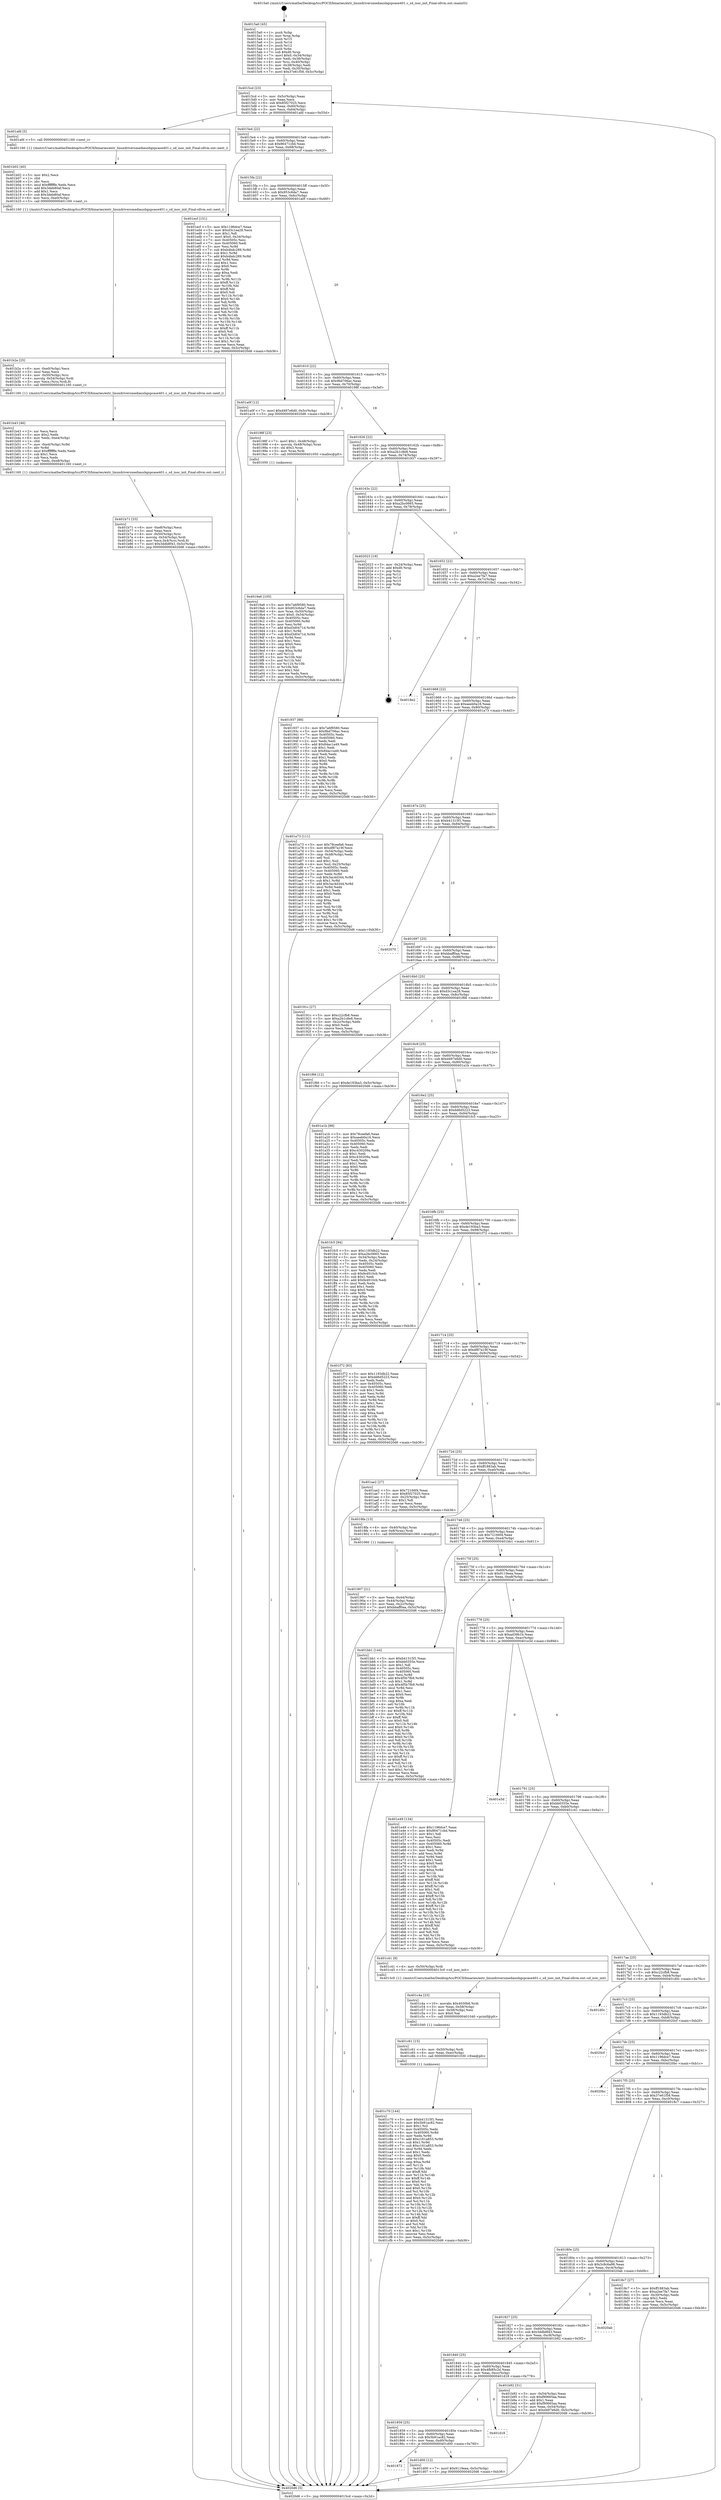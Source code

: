 digraph "0x4015a0" {
  label = "0x4015a0 (/mnt/c/Users/mathe/Desktop/tcc/POCII/binaries/extr_linuxdriversmediausbgspcase401.c_sd_isoc_init_Final-ollvm.out::main(0))"
  labelloc = "t"
  node[shape=record]

  Entry [label="",width=0.3,height=0.3,shape=circle,fillcolor=black,style=filled]
  "0x4015cd" [label="{
     0x4015cd [23]\l
     | [instrs]\l
     &nbsp;&nbsp;0x4015cd \<+3\>: mov -0x5c(%rbp),%eax\l
     &nbsp;&nbsp;0x4015d0 \<+2\>: mov %eax,%ecx\l
     &nbsp;&nbsp;0x4015d2 \<+6\>: sub $0x85f27025,%ecx\l
     &nbsp;&nbsp;0x4015d8 \<+3\>: mov %eax,-0x60(%rbp)\l
     &nbsp;&nbsp;0x4015db \<+3\>: mov %ecx,-0x64(%rbp)\l
     &nbsp;&nbsp;0x4015de \<+6\>: je 0000000000401afd \<main+0x55d\>\l
  }"]
  "0x401afd" [label="{
     0x401afd [5]\l
     | [instrs]\l
     &nbsp;&nbsp;0x401afd \<+5\>: call 0000000000401160 \<next_i\>\l
     | [calls]\l
     &nbsp;&nbsp;0x401160 \{1\} (/mnt/c/Users/mathe/Desktop/tcc/POCII/binaries/extr_linuxdriversmediausbgspcase401.c_sd_isoc_init_Final-ollvm.out::next_i)\l
  }"]
  "0x4015e4" [label="{
     0x4015e4 [22]\l
     | [instrs]\l
     &nbsp;&nbsp;0x4015e4 \<+5\>: jmp 00000000004015e9 \<main+0x49\>\l
     &nbsp;&nbsp;0x4015e9 \<+3\>: mov -0x60(%rbp),%eax\l
     &nbsp;&nbsp;0x4015ec \<+5\>: sub $0x86471cbd,%eax\l
     &nbsp;&nbsp;0x4015f1 \<+3\>: mov %eax,-0x68(%rbp)\l
     &nbsp;&nbsp;0x4015f4 \<+6\>: je 0000000000401ecf \<main+0x92f\>\l
  }"]
  Exit [label="",width=0.3,height=0.3,shape=circle,fillcolor=black,style=filled,peripheries=2]
  "0x401ecf" [label="{
     0x401ecf [151]\l
     | [instrs]\l
     &nbsp;&nbsp;0x401ecf \<+5\>: mov $0x1196dce7,%eax\l
     &nbsp;&nbsp;0x401ed4 \<+5\>: mov $0xd3c1ea28,%ecx\l
     &nbsp;&nbsp;0x401ed9 \<+2\>: mov $0x1,%dl\l
     &nbsp;&nbsp;0x401edb \<+7\>: movl $0x0,-0x34(%rbp)\l
     &nbsp;&nbsp;0x401ee2 \<+7\>: mov 0x40505c,%esi\l
     &nbsp;&nbsp;0x401ee9 \<+7\>: mov 0x405060,%edi\l
     &nbsp;&nbsp;0x401ef0 \<+3\>: mov %esi,%r8d\l
     &nbsp;&nbsp;0x401ef3 \<+7\>: sub $0xb4bdc289,%r8d\l
     &nbsp;&nbsp;0x401efa \<+4\>: sub $0x1,%r8d\l
     &nbsp;&nbsp;0x401efe \<+7\>: add $0xb4bdc289,%r8d\l
     &nbsp;&nbsp;0x401f05 \<+4\>: imul %r8d,%esi\l
     &nbsp;&nbsp;0x401f09 \<+3\>: and $0x1,%esi\l
     &nbsp;&nbsp;0x401f0c \<+3\>: cmp $0x0,%esi\l
     &nbsp;&nbsp;0x401f0f \<+4\>: sete %r9b\l
     &nbsp;&nbsp;0x401f13 \<+3\>: cmp $0xa,%edi\l
     &nbsp;&nbsp;0x401f16 \<+4\>: setl %r10b\l
     &nbsp;&nbsp;0x401f1a \<+3\>: mov %r9b,%r11b\l
     &nbsp;&nbsp;0x401f1d \<+4\>: xor $0xff,%r11b\l
     &nbsp;&nbsp;0x401f21 \<+3\>: mov %r10b,%bl\l
     &nbsp;&nbsp;0x401f24 \<+3\>: xor $0xff,%bl\l
     &nbsp;&nbsp;0x401f27 \<+3\>: xor $0x0,%dl\l
     &nbsp;&nbsp;0x401f2a \<+3\>: mov %r11b,%r14b\l
     &nbsp;&nbsp;0x401f2d \<+4\>: and $0x0,%r14b\l
     &nbsp;&nbsp;0x401f31 \<+3\>: and %dl,%r9b\l
     &nbsp;&nbsp;0x401f34 \<+3\>: mov %bl,%r15b\l
     &nbsp;&nbsp;0x401f37 \<+4\>: and $0x0,%r15b\l
     &nbsp;&nbsp;0x401f3b \<+3\>: and %dl,%r10b\l
     &nbsp;&nbsp;0x401f3e \<+3\>: or %r9b,%r14b\l
     &nbsp;&nbsp;0x401f41 \<+3\>: or %r10b,%r15b\l
     &nbsp;&nbsp;0x401f44 \<+3\>: xor %r15b,%r14b\l
     &nbsp;&nbsp;0x401f47 \<+3\>: or %bl,%r11b\l
     &nbsp;&nbsp;0x401f4a \<+4\>: xor $0xff,%r11b\l
     &nbsp;&nbsp;0x401f4e \<+3\>: or $0x0,%dl\l
     &nbsp;&nbsp;0x401f51 \<+3\>: and %dl,%r11b\l
     &nbsp;&nbsp;0x401f54 \<+3\>: or %r11b,%r14b\l
     &nbsp;&nbsp;0x401f57 \<+4\>: test $0x1,%r14b\l
     &nbsp;&nbsp;0x401f5b \<+3\>: cmovne %ecx,%eax\l
     &nbsp;&nbsp;0x401f5e \<+3\>: mov %eax,-0x5c(%rbp)\l
     &nbsp;&nbsp;0x401f61 \<+5\>: jmp 00000000004020d6 \<main+0xb36\>\l
  }"]
  "0x4015fa" [label="{
     0x4015fa [22]\l
     | [instrs]\l
     &nbsp;&nbsp;0x4015fa \<+5\>: jmp 00000000004015ff \<main+0x5f\>\l
     &nbsp;&nbsp;0x4015ff \<+3\>: mov -0x60(%rbp),%eax\l
     &nbsp;&nbsp;0x401602 \<+5\>: sub $0x953c6da7,%eax\l
     &nbsp;&nbsp;0x401607 \<+3\>: mov %eax,-0x6c(%rbp)\l
     &nbsp;&nbsp;0x40160a \<+6\>: je 0000000000401a0f \<main+0x46f\>\l
  }"]
  "0x401872" [label="{
     0x401872\l
  }", style=dashed]
  "0x401a0f" [label="{
     0x401a0f [12]\l
     | [instrs]\l
     &nbsp;&nbsp;0x401a0f \<+7\>: movl $0xd497e6d0,-0x5c(%rbp)\l
     &nbsp;&nbsp;0x401a16 \<+5\>: jmp 00000000004020d6 \<main+0xb36\>\l
  }"]
  "0x401610" [label="{
     0x401610 [22]\l
     | [instrs]\l
     &nbsp;&nbsp;0x401610 \<+5\>: jmp 0000000000401615 \<main+0x75\>\l
     &nbsp;&nbsp;0x401615 \<+3\>: mov -0x60(%rbp),%eax\l
     &nbsp;&nbsp;0x401618 \<+5\>: sub $0x9bd706ac,%eax\l
     &nbsp;&nbsp;0x40161d \<+3\>: mov %eax,-0x70(%rbp)\l
     &nbsp;&nbsp;0x401620 \<+6\>: je 000000000040198f \<main+0x3ef\>\l
  }"]
  "0x401d00" [label="{
     0x401d00 [12]\l
     | [instrs]\l
     &nbsp;&nbsp;0x401d00 \<+7\>: movl $0x9119eea,-0x5c(%rbp)\l
     &nbsp;&nbsp;0x401d07 \<+5\>: jmp 00000000004020d6 \<main+0xb36\>\l
  }"]
  "0x40198f" [label="{
     0x40198f [23]\l
     | [instrs]\l
     &nbsp;&nbsp;0x40198f \<+7\>: movl $0x1,-0x48(%rbp)\l
     &nbsp;&nbsp;0x401996 \<+4\>: movslq -0x48(%rbp),%rax\l
     &nbsp;&nbsp;0x40199a \<+4\>: shl $0x3,%rax\l
     &nbsp;&nbsp;0x40199e \<+3\>: mov %rax,%rdi\l
     &nbsp;&nbsp;0x4019a1 \<+5\>: call 0000000000401050 \<malloc@plt\>\l
     | [calls]\l
     &nbsp;&nbsp;0x401050 \{1\} (unknown)\l
  }"]
  "0x401626" [label="{
     0x401626 [22]\l
     | [instrs]\l
     &nbsp;&nbsp;0x401626 \<+5\>: jmp 000000000040162b \<main+0x8b\>\l
     &nbsp;&nbsp;0x40162b \<+3\>: mov -0x60(%rbp),%eax\l
     &nbsp;&nbsp;0x40162e \<+5\>: sub $0xa2b1c8e8,%eax\l
     &nbsp;&nbsp;0x401633 \<+3\>: mov %eax,-0x74(%rbp)\l
     &nbsp;&nbsp;0x401636 \<+6\>: je 0000000000401937 \<main+0x397\>\l
  }"]
  "0x401859" [label="{
     0x401859 [25]\l
     | [instrs]\l
     &nbsp;&nbsp;0x401859 \<+5\>: jmp 000000000040185e \<main+0x2be\>\l
     &nbsp;&nbsp;0x40185e \<+3\>: mov -0x60(%rbp),%eax\l
     &nbsp;&nbsp;0x401861 \<+5\>: sub $0x5b91ac82,%eax\l
     &nbsp;&nbsp;0x401866 \<+6\>: mov %eax,-0xd0(%rbp)\l
     &nbsp;&nbsp;0x40186c \<+6\>: je 0000000000401d00 \<main+0x760\>\l
  }"]
  "0x401937" [label="{
     0x401937 [88]\l
     | [instrs]\l
     &nbsp;&nbsp;0x401937 \<+5\>: mov $0x7a6f9580,%eax\l
     &nbsp;&nbsp;0x40193c \<+5\>: mov $0x9bd706ac,%ecx\l
     &nbsp;&nbsp;0x401941 \<+7\>: mov 0x40505c,%edx\l
     &nbsp;&nbsp;0x401948 \<+7\>: mov 0x405060,%esi\l
     &nbsp;&nbsp;0x40194f \<+2\>: mov %edx,%edi\l
     &nbsp;&nbsp;0x401951 \<+6\>: add $0x84ac1a49,%edi\l
     &nbsp;&nbsp;0x401957 \<+3\>: sub $0x1,%edi\l
     &nbsp;&nbsp;0x40195a \<+6\>: sub $0x84ac1a49,%edi\l
     &nbsp;&nbsp;0x401960 \<+3\>: imul %edi,%edx\l
     &nbsp;&nbsp;0x401963 \<+3\>: and $0x1,%edx\l
     &nbsp;&nbsp;0x401966 \<+3\>: cmp $0x0,%edx\l
     &nbsp;&nbsp;0x401969 \<+4\>: sete %r8b\l
     &nbsp;&nbsp;0x40196d \<+3\>: cmp $0xa,%esi\l
     &nbsp;&nbsp;0x401970 \<+4\>: setl %r9b\l
     &nbsp;&nbsp;0x401974 \<+3\>: mov %r8b,%r10b\l
     &nbsp;&nbsp;0x401977 \<+3\>: and %r9b,%r10b\l
     &nbsp;&nbsp;0x40197a \<+3\>: xor %r9b,%r8b\l
     &nbsp;&nbsp;0x40197d \<+3\>: or %r8b,%r10b\l
     &nbsp;&nbsp;0x401980 \<+4\>: test $0x1,%r10b\l
     &nbsp;&nbsp;0x401984 \<+3\>: cmovne %ecx,%eax\l
     &nbsp;&nbsp;0x401987 \<+3\>: mov %eax,-0x5c(%rbp)\l
     &nbsp;&nbsp;0x40198a \<+5\>: jmp 00000000004020d6 \<main+0xb36\>\l
  }"]
  "0x40163c" [label="{
     0x40163c [22]\l
     | [instrs]\l
     &nbsp;&nbsp;0x40163c \<+5\>: jmp 0000000000401641 \<main+0xa1\>\l
     &nbsp;&nbsp;0x401641 \<+3\>: mov -0x60(%rbp),%eax\l
     &nbsp;&nbsp;0x401644 \<+5\>: sub $0xa2bc0665,%eax\l
     &nbsp;&nbsp;0x401649 \<+3\>: mov %eax,-0x78(%rbp)\l
     &nbsp;&nbsp;0x40164c \<+6\>: je 0000000000402023 \<main+0xa83\>\l
  }"]
  "0x401d18" [label="{
     0x401d18\l
  }", style=dashed]
  "0x402023" [label="{
     0x402023 [19]\l
     | [instrs]\l
     &nbsp;&nbsp;0x402023 \<+3\>: mov -0x24(%rbp),%eax\l
     &nbsp;&nbsp;0x402026 \<+7\>: add $0xd0,%rsp\l
     &nbsp;&nbsp;0x40202d \<+1\>: pop %rbx\l
     &nbsp;&nbsp;0x40202e \<+2\>: pop %r12\l
     &nbsp;&nbsp;0x402030 \<+2\>: pop %r14\l
     &nbsp;&nbsp;0x402032 \<+2\>: pop %r15\l
     &nbsp;&nbsp;0x402034 \<+1\>: pop %rbp\l
     &nbsp;&nbsp;0x402035 \<+1\>: ret\l
  }"]
  "0x401652" [label="{
     0x401652 [22]\l
     | [instrs]\l
     &nbsp;&nbsp;0x401652 \<+5\>: jmp 0000000000401657 \<main+0xb7\>\l
     &nbsp;&nbsp;0x401657 \<+3\>: mov -0x60(%rbp),%eax\l
     &nbsp;&nbsp;0x40165a \<+5\>: sub $0xa2ee7fa7,%eax\l
     &nbsp;&nbsp;0x40165f \<+3\>: mov %eax,-0x7c(%rbp)\l
     &nbsp;&nbsp;0x401662 \<+6\>: je 00000000004018e2 \<main+0x342\>\l
  }"]
  "0x401c70" [label="{
     0x401c70 [144]\l
     | [instrs]\l
     &nbsp;&nbsp;0x401c70 \<+5\>: mov $0xb41315f1,%eax\l
     &nbsp;&nbsp;0x401c75 \<+5\>: mov $0x5b91ac82,%esi\l
     &nbsp;&nbsp;0x401c7a \<+2\>: mov $0x1,%cl\l
     &nbsp;&nbsp;0x401c7c \<+7\>: mov 0x40505c,%edx\l
     &nbsp;&nbsp;0x401c83 \<+8\>: mov 0x405060,%r8d\l
     &nbsp;&nbsp;0x401c8b \<+3\>: mov %edx,%r9d\l
     &nbsp;&nbsp;0x401c8e \<+7\>: add $0xc161a853,%r9d\l
     &nbsp;&nbsp;0x401c95 \<+4\>: sub $0x1,%r9d\l
     &nbsp;&nbsp;0x401c99 \<+7\>: sub $0xc161a853,%r9d\l
     &nbsp;&nbsp;0x401ca0 \<+4\>: imul %r9d,%edx\l
     &nbsp;&nbsp;0x401ca4 \<+3\>: and $0x1,%edx\l
     &nbsp;&nbsp;0x401ca7 \<+3\>: cmp $0x0,%edx\l
     &nbsp;&nbsp;0x401caa \<+4\>: sete %r10b\l
     &nbsp;&nbsp;0x401cae \<+4\>: cmp $0xa,%r8d\l
     &nbsp;&nbsp;0x401cb2 \<+4\>: setl %r11b\l
     &nbsp;&nbsp;0x401cb6 \<+3\>: mov %r10b,%bl\l
     &nbsp;&nbsp;0x401cb9 \<+3\>: xor $0xff,%bl\l
     &nbsp;&nbsp;0x401cbc \<+3\>: mov %r11b,%r14b\l
     &nbsp;&nbsp;0x401cbf \<+4\>: xor $0xff,%r14b\l
     &nbsp;&nbsp;0x401cc3 \<+3\>: xor $0x0,%cl\l
     &nbsp;&nbsp;0x401cc6 \<+3\>: mov %bl,%r15b\l
     &nbsp;&nbsp;0x401cc9 \<+4\>: and $0x0,%r15b\l
     &nbsp;&nbsp;0x401ccd \<+3\>: and %cl,%r10b\l
     &nbsp;&nbsp;0x401cd0 \<+3\>: mov %r14b,%r12b\l
     &nbsp;&nbsp;0x401cd3 \<+4\>: and $0x0,%r12b\l
     &nbsp;&nbsp;0x401cd7 \<+3\>: and %cl,%r11b\l
     &nbsp;&nbsp;0x401cda \<+3\>: or %r10b,%r15b\l
     &nbsp;&nbsp;0x401cdd \<+3\>: or %r11b,%r12b\l
     &nbsp;&nbsp;0x401ce0 \<+3\>: xor %r12b,%r15b\l
     &nbsp;&nbsp;0x401ce3 \<+3\>: or %r14b,%bl\l
     &nbsp;&nbsp;0x401ce6 \<+3\>: xor $0xff,%bl\l
     &nbsp;&nbsp;0x401ce9 \<+3\>: or $0x0,%cl\l
     &nbsp;&nbsp;0x401cec \<+2\>: and %cl,%bl\l
     &nbsp;&nbsp;0x401cee \<+3\>: or %bl,%r15b\l
     &nbsp;&nbsp;0x401cf1 \<+4\>: test $0x1,%r15b\l
     &nbsp;&nbsp;0x401cf5 \<+3\>: cmovne %esi,%eax\l
     &nbsp;&nbsp;0x401cf8 \<+3\>: mov %eax,-0x5c(%rbp)\l
     &nbsp;&nbsp;0x401cfb \<+5\>: jmp 00000000004020d6 \<main+0xb36\>\l
  }"]
  "0x4018e2" [label="{
     0x4018e2\l
  }", style=dashed]
  "0x401668" [label="{
     0x401668 [22]\l
     | [instrs]\l
     &nbsp;&nbsp;0x401668 \<+5\>: jmp 000000000040166d \<main+0xcd\>\l
     &nbsp;&nbsp;0x40166d \<+3\>: mov -0x60(%rbp),%eax\l
     &nbsp;&nbsp;0x401670 \<+5\>: sub $0xaeeb0a16,%eax\l
     &nbsp;&nbsp;0x401675 \<+3\>: mov %eax,-0x80(%rbp)\l
     &nbsp;&nbsp;0x401678 \<+6\>: je 0000000000401a73 \<main+0x4d3\>\l
  }"]
  "0x401c61" [label="{
     0x401c61 [15]\l
     | [instrs]\l
     &nbsp;&nbsp;0x401c61 \<+4\>: mov -0x50(%rbp),%rdi\l
     &nbsp;&nbsp;0x401c65 \<+6\>: mov %eax,-0xec(%rbp)\l
     &nbsp;&nbsp;0x401c6b \<+5\>: call 0000000000401030 \<free@plt\>\l
     | [calls]\l
     &nbsp;&nbsp;0x401030 \{1\} (unknown)\l
  }"]
  "0x401a73" [label="{
     0x401a73 [111]\l
     | [instrs]\l
     &nbsp;&nbsp;0x401a73 \<+5\>: mov $0x78ceefa6,%eax\l
     &nbsp;&nbsp;0x401a78 \<+5\>: mov $0xdf87a19f,%ecx\l
     &nbsp;&nbsp;0x401a7d \<+3\>: mov -0x54(%rbp),%edx\l
     &nbsp;&nbsp;0x401a80 \<+3\>: cmp -0x48(%rbp),%edx\l
     &nbsp;&nbsp;0x401a83 \<+4\>: setl %sil\l
     &nbsp;&nbsp;0x401a87 \<+4\>: and $0x1,%sil\l
     &nbsp;&nbsp;0x401a8b \<+4\>: mov %sil,-0x25(%rbp)\l
     &nbsp;&nbsp;0x401a8f \<+7\>: mov 0x40505c,%edx\l
     &nbsp;&nbsp;0x401a96 \<+7\>: mov 0x405060,%edi\l
     &nbsp;&nbsp;0x401a9d \<+3\>: mov %edx,%r8d\l
     &nbsp;&nbsp;0x401aa0 \<+7\>: sub $0x3ac4d344,%r8d\l
     &nbsp;&nbsp;0x401aa7 \<+4\>: sub $0x1,%r8d\l
     &nbsp;&nbsp;0x401aab \<+7\>: add $0x3ac4d344,%r8d\l
     &nbsp;&nbsp;0x401ab2 \<+4\>: imul %r8d,%edx\l
     &nbsp;&nbsp;0x401ab6 \<+3\>: and $0x1,%edx\l
     &nbsp;&nbsp;0x401ab9 \<+3\>: cmp $0x0,%edx\l
     &nbsp;&nbsp;0x401abc \<+4\>: sete %sil\l
     &nbsp;&nbsp;0x401ac0 \<+3\>: cmp $0xa,%edi\l
     &nbsp;&nbsp;0x401ac3 \<+4\>: setl %r9b\l
     &nbsp;&nbsp;0x401ac7 \<+3\>: mov %sil,%r10b\l
     &nbsp;&nbsp;0x401aca \<+3\>: and %r9b,%r10b\l
     &nbsp;&nbsp;0x401acd \<+3\>: xor %r9b,%sil\l
     &nbsp;&nbsp;0x401ad0 \<+3\>: or %sil,%r10b\l
     &nbsp;&nbsp;0x401ad3 \<+4\>: test $0x1,%r10b\l
     &nbsp;&nbsp;0x401ad7 \<+3\>: cmovne %ecx,%eax\l
     &nbsp;&nbsp;0x401ada \<+3\>: mov %eax,-0x5c(%rbp)\l
     &nbsp;&nbsp;0x401add \<+5\>: jmp 00000000004020d6 \<main+0xb36\>\l
  }"]
  "0x40167e" [label="{
     0x40167e [25]\l
     | [instrs]\l
     &nbsp;&nbsp;0x40167e \<+5\>: jmp 0000000000401683 \<main+0xe3\>\l
     &nbsp;&nbsp;0x401683 \<+3\>: mov -0x60(%rbp),%eax\l
     &nbsp;&nbsp;0x401686 \<+5\>: sub $0xb41315f1,%eax\l
     &nbsp;&nbsp;0x40168b \<+6\>: mov %eax,-0x84(%rbp)\l
     &nbsp;&nbsp;0x401691 \<+6\>: je 0000000000402070 \<main+0xad0\>\l
  }"]
  "0x401c4a" [label="{
     0x401c4a [23]\l
     | [instrs]\l
     &nbsp;&nbsp;0x401c4a \<+10\>: movabs $0x4030b6,%rdi\l
     &nbsp;&nbsp;0x401c54 \<+3\>: mov %eax,-0x58(%rbp)\l
     &nbsp;&nbsp;0x401c57 \<+3\>: mov -0x58(%rbp),%esi\l
     &nbsp;&nbsp;0x401c5a \<+2\>: mov $0x0,%al\l
     &nbsp;&nbsp;0x401c5c \<+5\>: call 0000000000401040 \<printf@plt\>\l
     | [calls]\l
     &nbsp;&nbsp;0x401040 \{1\} (unknown)\l
  }"]
  "0x402070" [label="{
     0x402070\l
  }", style=dashed]
  "0x401697" [label="{
     0x401697 [25]\l
     | [instrs]\l
     &nbsp;&nbsp;0x401697 \<+5\>: jmp 000000000040169c \<main+0xfc\>\l
     &nbsp;&nbsp;0x40169c \<+3\>: mov -0x60(%rbp),%eax\l
     &nbsp;&nbsp;0x40169f \<+5\>: sub $0xbbaff0aa,%eax\l
     &nbsp;&nbsp;0x4016a4 \<+6\>: mov %eax,-0x88(%rbp)\l
     &nbsp;&nbsp;0x4016aa \<+6\>: je 000000000040191c \<main+0x37c\>\l
  }"]
  "0x401840" [label="{
     0x401840 [25]\l
     | [instrs]\l
     &nbsp;&nbsp;0x401840 \<+5\>: jmp 0000000000401845 \<main+0x2a5\>\l
     &nbsp;&nbsp;0x401845 \<+3\>: mov -0x60(%rbp),%eax\l
     &nbsp;&nbsp;0x401848 \<+5\>: sub $0x4fb85c2d,%eax\l
     &nbsp;&nbsp;0x40184d \<+6\>: mov %eax,-0xcc(%rbp)\l
     &nbsp;&nbsp;0x401853 \<+6\>: je 0000000000401d18 \<main+0x778\>\l
  }"]
  "0x40191c" [label="{
     0x40191c [27]\l
     | [instrs]\l
     &nbsp;&nbsp;0x40191c \<+5\>: mov $0xc22cfb8,%eax\l
     &nbsp;&nbsp;0x401921 \<+5\>: mov $0xa2b1c8e8,%ecx\l
     &nbsp;&nbsp;0x401926 \<+3\>: mov -0x2c(%rbp),%edx\l
     &nbsp;&nbsp;0x401929 \<+3\>: cmp $0x0,%edx\l
     &nbsp;&nbsp;0x40192c \<+3\>: cmove %ecx,%eax\l
     &nbsp;&nbsp;0x40192f \<+3\>: mov %eax,-0x5c(%rbp)\l
     &nbsp;&nbsp;0x401932 \<+5\>: jmp 00000000004020d6 \<main+0xb36\>\l
  }"]
  "0x4016b0" [label="{
     0x4016b0 [25]\l
     | [instrs]\l
     &nbsp;&nbsp;0x4016b0 \<+5\>: jmp 00000000004016b5 \<main+0x115\>\l
     &nbsp;&nbsp;0x4016b5 \<+3\>: mov -0x60(%rbp),%eax\l
     &nbsp;&nbsp;0x4016b8 \<+5\>: sub $0xd3c1ea28,%eax\l
     &nbsp;&nbsp;0x4016bd \<+6\>: mov %eax,-0x8c(%rbp)\l
     &nbsp;&nbsp;0x4016c3 \<+6\>: je 0000000000401f66 \<main+0x9c6\>\l
  }"]
  "0x401b92" [label="{
     0x401b92 [31]\l
     | [instrs]\l
     &nbsp;&nbsp;0x401b92 \<+3\>: mov -0x54(%rbp),%eax\l
     &nbsp;&nbsp;0x401b95 \<+5\>: sub $0xf90665aa,%eax\l
     &nbsp;&nbsp;0x401b9a \<+3\>: add $0x1,%eax\l
     &nbsp;&nbsp;0x401b9d \<+5\>: add $0xf90665aa,%eax\l
     &nbsp;&nbsp;0x401ba2 \<+3\>: mov %eax,-0x54(%rbp)\l
     &nbsp;&nbsp;0x401ba5 \<+7\>: movl $0xd497e6d0,-0x5c(%rbp)\l
     &nbsp;&nbsp;0x401bac \<+5\>: jmp 00000000004020d6 \<main+0xb36\>\l
  }"]
  "0x401f66" [label="{
     0x401f66 [12]\l
     | [instrs]\l
     &nbsp;&nbsp;0x401f66 \<+7\>: movl $0xde193ba3,-0x5c(%rbp)\l
     &nbsp;&nbsp;0x401f6d \<+5\>: jmp 00000000004020d6 \<main+0xb36\>\l
  }"]
  "0x4016c9" [label="{
     0x4016c9 [25]\l
     | [instrs]\l
     &nbsp;&nbsp;0x4016c9 \<+5\>: jmp 00000000004016ce \<main+0x12e\>\l
     &nbsp;&nbsp;0x4016ce \<+3\>: mov -0x60(%rbp),%eax\l
     &nbsp;&nbsp;0x4016d1 \<+5\>: sub $0xd497e6d0,%eax\l
     &nbsp;&nbsp;0x4016d6 \<+6\>: mov %eax,-0x90(%rbp)\l
     &nbsp;&nbsp;0x4016dc \<+6\>: je 0000000000401a1b \<main+0x47b\>\l
  }"]
  "0x401827" [label="{
     0x401827 [25]\l
     | [instrs]\l
     &nbsp;&nbsp;0x401827 \<+5\>: jmp 000000000040182c \<main+0x28c\>\l
     &nbsp;&nbsp;0x40182c \<+3\>: mov -0x60(%rbp),%eax\l
     &nbsp;&nbsp;0x40182f \<+5\>: sub $0x3ddb8f43,%eax\l
     &nbsp;&nbsp;0x401834 \<+6\>: mov %eax,-0xc8(%rbp)\l
     &nbsp;&nbsp;0x40183a \<+6\>: je 0000000000401b92 \<main+0x5f2\>\l
  }"]
  "0x401a1b" [label="{
     0x401a1b [88]\l
     | [instrs]\l
     &nbsp;&nbsp;0x401a1b \<+5\>: mov $0x78ceefa6,%eax\l
     &nbsp;&nbsp;0x401a20 \<+5\>: mov $0xaeeb0a16,%ecx\l
     &nbsp;&nbsp;0x401a25 \<+7\>: mov 0x40505c,%edx\l
     &nbsp;&nbsp;0x401a2c \<+7\>: mov 0x405060,%esi\l
     &nbsp;&nbsp;0x401a33 \<+2\>: mov %edx,%edi\l
     &nbsp;&nbsp;0x401a35 \<+6\>: add $0xc430209a,%edi\l
     &nbsp;&nbsp;0x401a3b \<+3\>: sub $0x1,%edi\l
     &nbsp;&nbsp;0x401a3e \<+6\>: sub $0xc430209a,%edi\l
     &nbsp;&nbsp;0x401a44 \<+3\>: imul %edi,%edx\l
     &nbsp;&nbsp;0x401a47 \<+3\>: and $0x1,%edx\l
     &nbsp;&nbsp;0x401a4a \<+3\>: cmp $0x0,%edx\l
     &nbsp;&nbsp;0x401a4d \<+4\>: sete %r8b\l
     &nbsp;&nbsp;0x401a51 \<+3\>: cmp $0xa,%esi\l
     &nbsp;&nbsp;0x401a54 \<+4\>: setl %r9b\l
     &nbsp;&nbsp;0x401a58 \<+3\>: mov %r8b,%r10b\l
     &nbsp;&nbsp;0x401a5b \<+3\>: and %r9b,%r10b\l
     &nbsp;&nbsp;0x401a5e \<+3\>: xor %r9b,%r8b\l
     &nbsp;&nbsp;0x401a61 \<+3\>: or %r8b,%r10b\l
     &nbsp;&nbsp;0x401a64 \<+4\>: test $0x1,%r10b\l
     &nbsp;&nbsp;0x401a68 \<+3\>: cmovne %ecx,%eax\l
     &nbsp;&nbsp;0x401a6b \<+3\>: mov %eax,-0x5c(%rbp)\l
     &nbsp;&nbsp;0x401a6e \<+5\>: jmp 00000000004020d6 \<main+0xb36\>\l
  }"]
  "0x4016e2" [label="{
     0x4016e2 [25]\l
     | [instrs]\l
     &nbsp;&nbsp;0x4016e2 \<+5\>: jmp 00000000004016e7 \<main+0x147\>\l
     &nbsp;&nbsp;0x4016e7 \<+3\>: mov -0x60(%rbp),%eax\l
     &nbsp;&nbsp;0x4016ea \<+5\>: sub $0xdd6d5223,%eax\l
     &nbsp;&nbsp;0x4016ef \<+6\>: mov %eax,-0x94(%rbp)\l
     &nbsp;&nbsp;0x4016f5 \<+6\>: je 0000000000401fc5 \<main+0xa25\>\l
  }"]
  "0x4020ab" [label="{
     0x4020ab\l
  }", style=dashed]
  "0x401fc5" [label="{
     0x401fc5 [94]\l
     | [instrs]\l
     &nbsp;&nbsp;0x401fc5 \<+5\>: mov $0x1193db22,%eax\l
     &nbsp;&nbsp;0x401fca \<+5\>: mov $0xa2bc0665,%ecx\l
     &nbsp;&nbsp;0x401fcf \<+3\>: mov -0x34(%rbp),%edx\l
     &nbsp;&nbsp;0x401fd2 \<+3\>: mov %edx,-0x24(%rbp)\l
     &nbsp;&nbsp;0x401fd5 \<+7\>: mov 0x40505c,%edx\l
     &nbsp;&nbsp;0x401fdc \<+7\>: mov 0x405060,%esi\l
     &nbsp;&nbsp;0x401fe3 \<+2\>: mov %edx,%edi\l
     &nbsp;&nbsp;0x401fe5 \<+6\>: sub $0xfe4910cb,%edi\l
     &nbsp;&nbsp;0x401feb \<+3\>: sub $0x1,%edi\l
     &nbsp;&nbsp;0x401fee \<+6\>: add $0xfe4910cb,%edi\l
     &nbsp;&nbsp;0x401ff4 \<+3\>: imul %edi,%edx\l
     &nbsp;&nbsp;0x401ff7 \<+3\>: and $0x1,%edx\l
     &nbsp;&nbsp;0x401ffa \<+3\>: cmp $0x0,%edx\l
     &nbsp;&nbsp;0x401ffd \<+4\>: sete %r8b\l
     &nbsp;&nbsp;0x402001 \<+3\>: cmp $0xa,%esi\l
     &nbsp;&nbsp;0x402004 \<+4\>: setl %r9b\l
     &nbsp;&nbsp;0x402008 \<+3\>: mov %r8b,%r10b\l
     &nbsp;&nbsp;0x40200b \<+3\>: and %r9b,%r10b\l
     &nbsp;&nbsp;0x40200e \<+3\>: xor %r9b,%r8b\l
     &nbsp;&nbsp;0x402011 \<+3\>: or %r8b,%r10b\l
     &nbsp;&nbsp;0x402014 \<+4\>: test $0x1,%r10b\l
     &nbsp;&nbsp;0x402018 \<+3\>: cmovne %ecx,%eax\l
     &nbsp;&nbsp;0x40201b \<+3\>: mov %eax,-0x5c(%rbp)\l
     &nbsp;&nbsp;0x40201e \<+5\>: jmp 00000000004020d6 \<main+0xb36\>\l
  }"]
  "0x4016fb" [label="{
     0x4016fb [25]\l
     | [instrs]\l
     &nbsp;&nbsp;0x4016fb \<+5\>: jmp 0000000000401700 \<main+0x160\>\l
     &nbsp;&nbsp;0x401700 \<+3\>: mov -0x60(%rbp),%eax\l
     &nbsp;&nbsp;0x401703 \<+5\>: sub $0xde193ba3,%eax\l
     &nbsp;&nbsp;0x401708 \<+6\>: mov %eax,-0x98(%rbp)\l
     &nbsp;&nbsp;0x40170e \<+6\>: je 0000000000401f72 \<main+0x9d2\>\l
  }"]
  "0x401b71" [label="{
     0x401b71 [33]\l
     | [instrs]\l
     &nbsp;&nbsp;0x401b71 \<+6\>: mov -0xe8(%rbp),%ecx\l
     &nbsp;&nbsp;0x401b77 \<+3\>: imul %eax,%ecx\l
     &nbsp;&nbsp;0x401b7a \<+4\>: mov -0x50(%rbp),%rsi\l
     &nbsp;&nbsp;0x401b7e \<+4\>: movslq -0x54(%rbp),%rdi\l
     &nbsp;&nbsp;0x401b82 \<+4\>: mov %ecx,0x4(%rsi,%rdi,8)\l
     &nbsp;&nbsp;0x401b86 \<+7\>: movl $0x3ddb8f43,-0x5c(%rbp)\l
     &nbsp;&nbsp;0x401b8d \<+5\>: jmp 00000000004020d6 \<main+0xb36\>\l
  }"]
  "0x401f72" [label="{
     0x401f72 [83]\l
     | [instrs]\l
     &nbsp;&nbsp;0x401f72 \<+5\>: mov $0x1193db22,%eax\l
     &nbsp;&nbsp;0x401f77 \<+5\>: mov $0xdd6d5223,%ecx\l
     &nbsp;&nbsp;0x401f7c \<+2\>: xor %edx,%edx\l
     &nbsp;&nbsp;0x401f7e \<+7\>: mov 0x40505c,%esi\l
     &nbsp;&nbsp;0x401f85 \<+7\>: mov 0x405060,%edi\l
     &nbsp;&nbsp;0x401f8c \<+3\>: sub $0x1,%edx\l
     &nbsp;&nbsp;0x401f8f \<+3\>: mov %esi,%r8d\l
     &nbsp;&nbsp;0x401f92 \<+3\>: add %edx,%r8d\l
     &nbsp;&nbsp;0x401f95 \<+4\>: imul %r8d,%esi\l
     &nbsp;&nbsp;0x401f99 \<+3\>: and $0x1,%esi\l
     &nbsp;&nbsp;0x401f9c \<+3\>: cmp $0x0,%esi\l
     &nbsp;&nbsp;0x401f9f \<+4\>: sete %r9b\l
     &nbsp;&nbsp;0x401fa3 \<+3\>: cmp $0xa,%edi\l
     &nbsp;&nbsp;0x401fa6 \<+4\>: setl %r10b\l
     &nbsp;&nbsp;0x401faa \<+3\>: mov %r9b,%r11b\l
     &nbsp;&nbsp;0x401fad \<+3\>: and %r10b,%r11b\l
     &nbsp;&nbsp;0x401fb0 \<+3\>: xor %r10b,%r9b\l
     &nbsp;&nbsp;0x401fb3 \<+3\>: or %r9b,%r11b\l
     &nbsp;&nbsp;0x401fb6 \<+4\>: test $0x1,%r11b\l
     &nbsp;&nbsp;0x401fba \<+3\>: cmovne %ecx,%eax\l
     &nbsp;&nbsp;0x401fbd \<+3\>: mov %eax,-0x5c(%rbp)\l
     &nbsp;&nbsp;0x401fc0 \<+5\>: jmp 00000000004020d6 \<main+0xb36\>\l
  }"]
  "0x401714" [label="{
     0x401714 [25]\l
     | [instrs]\l
     &nbsp;&nbsp;0x401714 \<+5\>: jmp 0000000000401719 \<main+0x179\>\l
     &nbsp;&nbsp;0x401719 \<+3\>: mov -0x60(%rbp),%eax\l
     &nbsp;&nbsp;0x40171c \<+5\>: sub $0xdf87a19f,%eax\l
     &nbsp;&nbsp;0x401721 \<+6\>: mov %eax,-0x9c(%rbp)\l
     &nbsp;&nbsp;0x401727 \<+6\>: je 0000000000401ae2 \<main+0x542\>\l
  }"]
  "0x401b43" [label="{
     0x401b43 [46]\l
     | [instrs]\l
     &nbsp;&nbsp;0x401b43 \<+2\>: xor %ecx,%ecx\l
     &nbsp;&nbsp;0x401b45 \<+5\>: mov $0x2,%edx\l
     &nbsp;&nbsp;0x401b4a \<+6\>: mov %edx,-0xe4(%rbp)\l
     &nbsp;&nbsp;0x401b50 \<+1\>: cltd\l
     &nbsp;&nbsp;0x401b51 \<+7\>: mov -0xe4(%rbp),%r8d\l
     &nbsp;&nbsp;0x401b58 \<+3\>: idiv %r8d\l
     &nbsp;&nbsp;0x401b5b \<+6\>: imul $0xfffffffe,%edx,%edx\l
     &nbsp;&nbsp;0x401b61 \<+3\>: sub $0x1,%ecx\l
     &nbsp;&nbsp;0x401b64 \<+2\>: sub %ecx,%edx\l
     &nbsp;&nbsp;0x401b66 \<+6\>: mov %edx,-0xe8(%rbp)\l
     &nbsp;&nbsp;0x401b6c \<+5\>: call 0000000000401160 \<next_i\>\l
     | [calls]\l
     &nbsp;&nbsp;0x401160 \{1\} (/mnt/c/Users/mathe/Desktop/tcc/POCII/binaries/extr_linuxdriversmediausbgspcase401.c_sd_isoc_init_Final-ollvm.out::next_i)\l
  }"]
  "0x401ae2" [label="{
     0x401ae2 [27]\l
     | [instrs]\l
     &nbsp;&nbsp;0x401ae2 \<+5\>: mov $0x72166f4,%eax\l
     &nbsp;&nbsp;0x401ae7 \<+5\>: mov $0x85f27025,%ecx\l
     &nbsp;&nbsp;0x401aec \<+3\>: mov -0x25(%rbp),%dl\l
     &nbsp;&nbsp;0x401aef \<+3\>: test $0x1,%dl\l
     &nbsp;&nbsp;0x401af2 \<+3\>: cmovne %ecx,%eax\l
     &nbsp;&nbsp;0x401af5 \<+3\>: mov %eax,-0x5c(%rbp)\l
     &nbsp;&nbsp;0x401af8 \<+5\>: jmp 00000000004020d6 \<main+0xb36\>\l
  }"]
  "0x40172d" [label="{
     0x40172d [25]\l
     | [instrs]\l
     &nbsp;&nbsp;0x40172d \<+5\>: jmp 0000000000401732 \<main+0x192\>\l
     &nbsp;&nbsp;0x401732 \<+3\>: mov -0x60(%rbp),%eax\l
     &nbsp;&nbsp;0x401735 \<+5\>: sub $0xff1883ab,%eax\l
     &nbsp;&nbsp;0x40173a \<+6\>: mov %eax,-0xa0(%rbp)\l
     &nbsp;&nbsp;0x401740 \<+6\>: je 00000000004018fa \<main+0x35a\>\l
  }"]
  "0x401b2a" [label="{
     0x401b2a [25]\l
     | [instrs]\l
     &nbsp;&nbsp;0x401b2a \<+6\>: mov -0xe0(%rbp),%ecx\l
     &nbsp;&nbsp;0x401b30 \<+3\>: imul %eax,%ecx\l
     &nbsp;&nbsp;0x401b33 \<+4\>: mov -0x50(%rbp),%rsi\l
     &nbsp;&nbsp;0x401b37 \<+4\>: movslq -0x54(%rbp),%rdi\l
     &nbsp;&nbsp;0x401b3b \<+3\>: mov %ecx,(%rsi,%rdi,8)\l
     &nbsp;&nbsp;0x401b3e \<+5\>: call 0000000000401160 \<next_i\>\l
     | [calls]\l
     &nbsp;&nbsp;0x401160 \{1\} (/mnt/c/Users/mathe/Desktop/tcc/POCII/binaries/extr_linuxdriversmediausbgspcase401.c_sd_isoc_init_Final-ollvm.out::next_i)\l
  }"]
  "0x4018fa" [label="{
     0x4018fa [13]\l
     | [instrs]\l
     &nbsp;&nbsp;0x4018fa \<+4\>: mov -0x40(%rbp),%rax\l
     &nbsp;&nbsp;0x4018fe \<+4\>: mov 0x8(%rax),%rdi\l
     &nbsp;&nbsp;0x401902 \<+5\>: call 0000000000401060 \<atoi@plt\>\l
     | [calls]\l
     &nbsp;&nbsp;0x401060 \{1\} (unknown)\l
  }"]
  "0x401746" [label="{
     0x401746 [25]\l
     | [instrs]\l
     &nbsp;&nbsp;0x401746 \<+5\>: jmp 000000000040174b \<main+0x1ab\>\l
     &nbsp;&nbsp;0x40174b \<+3\>: mov -0x60(%rbp),%eax\l
     &nbsp;&nbsp;0x40174e \<+5\>: sub $0x72166f4,%eax\l
     &nbsp;&nbsp;0x401753 \<+6\>: mov %eax,-0xa4(%rbp)\l
     &nbsp;&nbsp;0x401759 \<+6\>: je 0000000000401bb1 \<main+0x611\>\l
  }"]
  "0x401b02" [label="{
     0x401b02 [40]\l
     | [instrs]\l
     &nbsp;&nbsp;0x401b02 \<+5\>: mov $0x2,%ecx\l
     &nbsp;&nbsp;0x401b07 \<+1\>: cltd\l
     &nbsp;&nbsp;0x401b08 \<+2\>: idiv %ecx\l
     &nbsp;&nbsp;0x401b0a \<+6\>: imul $0xfffffffe,%edx,%ecx\l
     &nbsp;&nbsp;0x401b10 \<+6\>: add $0x3deb80af,%ecx\l
     &nbsp;&nbsp;0x401b16 \<+3\>: add $0x1,%ecx\l
     &nbsp;&nbsp;0x401b19 \<+6\>: sub $0x3deb80af,%ecx\l
     &nbsp;&nbsp;0x401b1f \<+6\>: mov %ecx,-0xe0(%rbp)\l
     &nbsp;&nbsp;0x401b25 \<+5\>: call 0000000000401160 \<next_i\>\l
     | [calls]\l
     &nbsp;&nbsp;0x401160 \{1\} (/mnt/c/Users/mathe/Desktop/tcc/POCII/binaries/extr_linuxdriversmediausbgspcase401.c_sd_isoc_init_Final-ollvm.out::next_i)\l
  }"]
  "0x401bb1" [label="{
     0x401bb1 [144]\l
     | [instrs]\l
     &nbsp;&nbsp;0x401bb1 \<+5\>: mov $0xb41315f1,%eax\l
     &nbsp;&nbsp;0x401bb6 \<+5\>: mov $0xbb0355e,%ecx\l
     &nbsp;&nbsp;0x401bbb \<+2\>: mov $0x1,%dl\l
     &nbsp;&nbsp;0x401bbd \<+7\>: mov 0x40505c,%esi\l
     &nbsp;&nbsp;0x401bc4 \<+7\>: mov 0x405060,%edi\l
     &nbsp;&nbsp;0x401bcb \<+3\>: mov %esi,%r8d\l
     &nbsp;&nbsp;0x401bce \<+7\>: add $0x4f5b7fb9,%r8d\l
     &nbsp;&nbsp;0x401bd5 \<+4\>: sub $0x1,%r8d\l
     &nbsp;&nbsp;0x401bd9 \<+7\>: sub $0x4f5b7fb9,%r8d\l
     &nbsp;&nbsp;0x401be0 \<+4\>: imul %r8d,%esi\l
     &nbsp;&nbsp;0x401be4 \<+3\>: and $0x1,%esi\l
     &nbsp;&nbsp;0x401be7 \<+3\>: cmp $0x0,%esi\l
     &nbsp;&nbsp;0x401bea \<+4\>: sete %r9b\l
     &nbsp;&nbsp;0x401bee \<+3\>: cmp $0xa,%edi\l
     &nbsp;&nbsp;0x401bf1 \<+4\>: setl %r10b\l
     &nbsp;&nbsp;0x401bf5 \<+3\>: mov %r9b,%r11b\l
     &nbsp;&nbsp;0x401bf8 \<+4\>: xor $0xff,%r11b\l
     &nbsp;&nbsp;0x401bfc \<+3\>: mov %r10b,%bl\l
     &nbsp;&nbsp;0x401bff \<+3\>: xor $0xff,%bl\l
     &nbsp;&nbsp;0x401c02 \<+3\>: xor $0x0,%dl\l
     &nbsp;&nbsp;0x401c05 \<+3\>: mov %r11b,%r14b\l
     &nbsp;&nbsp;0x401c08 \<+4\>: and $0x0,%r14b\l
     &nbsp;&nbsp;0x401c0c \<+3\>: and %dl,%r9b\l
     &nbsp;&nbsp;0x401c0f \<+3\>: mov %bl,%r15b\l
     &nbsp;&nbsp;0x401c12 \<+4\>: and $0x0,%r15b\l
     &nbsp;&nbsp;0x401c16 \<+3\>: and %dl,%r10b\l
     &nbsp;&nbsp;0x401c19 \<+3\>: or %r9b,%r14b\l
     &nbsp;&nbsp;0x401c1c \<+3\>: or %r10b,%r15b\l
     &nbsp;&nbsp;0x401c1f \<+3\>: xor %r15b,%r14b\l
     &nbsp;&nbsp;0x401c22 \<+3\>: or %bl,%r11b\l
     &nbsp;&nbsp;0x401c25 \<+4\>: xor $0xff,%r11b\l
     &nbsp;&nbsp;0x401c29 \<+3\>: or $0x0,%dl\l
     &nbsp;&nbsp;0x401c2c \<+3\>: and %dl,%r11b\l
     &nbsp;&nbsp;0x401c2f \<+3\>: or %r11b,%r14b\l
     &nbsp;&nbsp;0x401c32 \<+4\>: test $0x1,%r14b\l
     &nbsp;&nbsp;0x401c36 \<+3\>: cmovne %ecx,%eax\l
     &nbsp;&nbsp;0x401c39 \<+3\>: mov %eax,-0x5c(%rbp)\l
     &nbsp;&nbsp;0x401c3c \<+5\>: jmp 00000000004020d6 \<main+0xb36\>\l
  }"]
  "0x40175f" [label="{
     0x40175f [25]\l
     | [instrs]\l
     &nbsp;&nbsp;0x40175f \<+5\>: jmp 0000000000401764 \<main+0x1c4\>\l
     &nbsp;&nbsp;0x401764 \<+3\>: mov -0x60(%rbp),%eax\l
     &nbsp;&nbsp;0x401767 \<+5\>: sub $0x9119eea,%eax\l
     &nbsp;&nbsp;0x40176c \<+6\>: mov %eax,-0xa8(%rbp)\l
     &nbsp;&nbsp;0x401772 \<+6\>: je 0000000000401e49 \<main+0x8a9\>\l
  }"]
  "0x4019a6" [label="{
     0x4019a6 [105]\l
     | [instrs]\l
     &nbsp;&nbsp;0x4019a6 \<+5\>: mov $0x7a6f9580,%ecx\l
     &nbsp;&nbsp;0x4019ab \<+5\>: mov $0x953c6da7,%edx\l
     &nbsp;&nbsp;0x4019b0 \<+4\>: mov %rax,-0x50(%rbp)\l
     &nbsp;&nbsp;0x4019b4 \<+7\>: movl $0x0,-0x54(%rbp)\l
     &nbsp;&nbsp;0x4019bb \<+7\>: mov 0x40505c,%esi\l
     &nbsp;&nbsp;0x4019c2 \<+8\>: mov 0x405060,%r8d\l
     &nbsp;&nbsp;0x4019ca \<+3\>: mov %esi,%r9d\l
     &nbsp;&nbsp;0x4019cd \<+7\>: add $0xd3d0471d,%r9d\l
     &nbsp;&nbsp;0x4019d4 \<+4\>: sub $0x1,%r9d\l
     &nbsp;&nbsp;0x4019d8 \<+7\>: sub $0xd3d0471d,%r9d\l
     &nbsp;&nbsp;0x4019df \<+4\>: imul %r9d,%esi\l
     &nbsp;&nbsp;0x4019e3 \<+3\>: and $0x1,%esi\l
     &nbsp;&nbsp;0x4019e6 \<+3\>: cmp $0x0,%esi\l
     &nbsp;&nbsp;0x4019e9 \<+4\>: sete %r10b\l
     &nbsp;&nbsp;0x4019ed \<+4\>: cmp $0xa,%r8d\l
     &nbsp;&nbsp;0x4019f1 \<+4\>: setl %r11b\l
     &nbsp;&nbsp;0x4019f5 \<+3\>: mov %r10b,%bl\l
     &nbsp;&nbsp;0x4019f8 \<+3\>: and %r11b,%bl\l
     &nbsp;&nbsp;0x4019fb \<+3\>: xor %r11b,%r10b\l
     &nbsp;&nbsp;0x4019fe \<+3\>: or %r10b,%bl\l
     &nbsp;&nbsp;0x401a01 \<+3\>: test $0x1,%bl\l
     &nbsp;&nbsp;0x401a04 \<+3\>: cmovne %edx,%ecx\l
     &nbsp;&nbsp;0x401a07 \<+3\>: mov %ecx,-0x5c(%rbp)\l
     &nbsp;&nbsp;0x401a0a \<+5\>: jmp 00000000004020d6 \<main+0xb36\>\l
  }"]
  "0x401e49" [label="{
     0x401e49 [134]\l
     | [instrs]\l
     &nbsp;&nbsp;0x401e49 \<+5\>: mov $0x1196dce7,%eax\l
     &nbsp;&nbsp;0x401e4e \<+5\>: mov $0x86471cbd,%ecx\l
     &nbsp;&nbsp;0x401e53 \<+2\>: mov $0x1,%dl\l
     &nbsp;&nbsp;0x401e55 \<+2\>: xor %esi,%esi\l
     &nbsp;&nbsp;0x401e57 \<+7\>: mov 0x40505c,%edi\l
     &nbsp;&nbsp;0x401e5e \<+8\>: mov 0x405060,%r8d\l
     &nbsp;&nbsp;0x401e66 \<+3\>: sub $0x1,%esi\l
     &nbsp;&nbsp;0x401e69 \<+3\>: mov %edi,%r9d\l
     &nbsp;&nbsp;0x401e6c \<+3\>: add %esi,%r9d\l
     &nbsp;&nbsp;0x401e6f \<+4\>: imul %r9d,%edi\l
     &nbsp;&nbsp;0x401e73 \<+3\>: and $0x1,%edi\l
     &nbsp;&nbsp;0x401e76 \<+3\>: cmp $0x0,%edi\l
     &nbsp;&nbsp;0x401e79 \<+4\>: sete %r10b\l
     &nbsp;&nbsp;0x401e7d \<+4\>: cmp $0xa,%r8d\l
     &nbsp;&nbsp;0x401e81 \<+4\>: setl %r11b\l
     &nbsp;&nbsp;0x401e85 \<+3\>: mov %r10b,%bl\l
     &nbsp;&nbsp;0x401e88 \<+3\>: xor $0xff,%bl\l
     &nbsp;&nbsp;0x401e8b \<+3\>: mov %r11b,%r14b\l
     &nbsp;&nbsp;0x401e8e \<+4\>: xor $0xff,%r14b\l
     &nbsp;&nbsp;0x401e92 \<+3\>: xor $0x1,%dl\l
     &nbsp;&nbsp;0x401e95 \<+3\>: mov %bl,%r15b\l
     &nbsp;&nbsp;0x401e98 \<+4\>: and $0xff,%r15b\l
     &nbsp;&nbsp;0x401e9c \<+3\>: and %dl,%r10b\l
     &nbsp;&nbsp;0x401e9f \<+3\>: mov %r14b,%r12b\l
     &nbsp;&nbsp;0x401ea2 \<+4\>: and $0xff,%r12b\l
     &nbsp;&nbsp;0x401ea6 \<+3\>: and %dl,%r11b\l
     &nbsp;&nbsp;0x401ea9 \<+3\>: or %r10b,%r15b\l
     &nbsp;&nbsp;0x401eac \<+3\>: or %r11b,%r12b\l
     &nbsp;&nbsp;0x401eaf \<+3\>: xor %r12b,%r15b\l
     &nbsp;&nbsp;0x401eb2 \<+3\>: or %r14b,%bl\l
     &nbsp;&nbsp;0x401eb5 \<+3\>: xor $0xff,%bl\l
     &nbsp;&nbsp;0x401eb8 \<+3\>: or $0x1,%dl\l
     &nbsp;&nbsp;0x401ebb \<+2\>: and %dl,%bl\l
     &nbsp;&nbsp;0x401ebd \<+3\>: or %bl,%r15b\l
     &nbsp;&nbsp;0x401ec0 \<+4\>: test $0x1,%r15b\l
     &nbsp;&nbsp;0x401ec4 \<+3\>: cmovne %ecx,%eax\l
     &nbsp;&nbsp;0x401ec7 \<+3\>: mov %eax,-0x5c(%rbp)\l
     &nbsp;&nbsp;0x401eca \<+5\>: jmp 00000000004020d6 \<main+0xb36\>\l
  }"]
  "0x401778" [label="{
     0x401778 [25]\l
     | [instrs]\l
     &nbsp;&nbsp;0x401778 \<+5\>: jmp 000000000040177d \<main+0x1dd\>\l
     &nbsp;&nbsp;0x40177d \<+3\>: mov -0x60(%rbp),%eax\l
     &nbsp;&nbsp;0x401780 \<+5\>: sub $0xad39b1b,%eax\l
     &nbsp;&nbsp;0x401785 \<+6\>: mov %eax,-0xac(%rbp)\l
     &nbsp;&nbsp;0x40178b \<+6\>: je 0000000000401e3d \<main+0x89d\>\l
  }"]
  "0x401907" [label="{
     0x401907 [21]\l
     | [instrs]\l
     &nbsp;&nbsp;0x401907 \<+3\>: mov %eax,-0x44(%rbp)\l
     &nbsp;&nbsp;0x40190a \<+3\>: mov -0x44(%rbp),%eax\l
     &nbsp;&nbsp;0x40190d \<+3\>: mov %eax,-0x2c(%rbp)\l
     &nbsp;&nbsp;0x401910 \<+7\>: movl $0xbbaff0aa,-0x5c(%rbp)\l
     &nbsp;&nbsp;0x401917 \<+5\>: jmp 00000000004020d6 \<main+0xb36\>\l
  }"]
  "0x401e3d" [label="{
     0x401e3d\l
  }", style=dashed]
  "0x401791" [label="{
     0x401791 [25]\l
     | [instrs]\l
     &nbsp;&nbsp;0x401791 \<+5\>: jmp 0000000000401796 \<main+0x1f6\>\l
     &nbsp;&nbsp;0x401796 \<+3\>: mov -0x60(%rbp),%eax\l
     &nbsp;&nbsp;0x401799 \<+5\>: sub $0xbb0355e,%eax\l
     &nbsp;&nbsp;0x40179e \<+6\>: mov %eax,-0xb0(%rbp)\l
     &nbsp;&nbsp;0x4017a4 \<+6\>: je 0000000000401c41 \<main+0x6a1\>\l
  }"]
  "0x4015a0" [label="{
     0x4015a0 [45]\l
     | [instrs]\l
     &nbsp;&nbsp;0x4015a0 \<+1\>: push %rbp\l
     &nbsp;&nbsp;0x4015a1 \<+3\>: mov %rsp,%rbp\l
     &nbsp;&nbsp;0x4015a4 \<+2\>: push %r15\l
     &nbsp;&nbsp;0x4015a6 \<+2\>: push %r14\l
     &nbsp;&nbsp;0x4015a8 \<+2\>: push %r12\l
     &nbsp;&nbsp;0x4015aa \<+1\>: push %rbx\l
     &nbsp;&nbsp;0x4015ab \<+7\>: sub $0xd0,%rsp\l
     &nbsp;&nbsp;0x4015b2 \<+7\>: movl $0x0,-0x34(%rbp)\l
     &nbsp;&nbsp;0x4015b9 \<+3\>: mov %edi,-0x38(%rbp)\l
     &nbsp;&nbsp;0x4015bc \<+4\>: mov %rsi,-0x40(%rbp)\l
     &nbsp;&nbsp;0x4015c0 \<+3\>: mov -0x38(%rbp),%edi\l
     &nbsp;&nbsp;0x4015c3 \<+3\>: mov %edi,-0x30(%rbp)\l
     &nbsp;&nbsp;0x4015c6 \<+7\>: movl $0x37e61f58,-0x5c(%rbp)\l
  }"]
  "0x401c41" [label="{
     0x401c41 [9]\l
     | [instrs]\l
     &nbsp;&nbsp;0x401c41 \<+4\>: mov -0x50(%rbp),%rdi\l
     &nbsp;&nbsp;0x401c45 \<+5\>: call 00000000004013c0 \<sd_isoc_init\>\l
     | [calls]\l
     &nbsp;&nbsp;0x4013c0 \{1\} (/mnt/c/Users/mathe/Desktop/tcc/POCII/binaries/extr_linuxdriversmediausbgspcase401.c_sd_isoc_init_Final-ollvm.out::sd_isoc_init)\l
  }"]
  "0x4017aa" [label="{
     0x4017aa [25]\l
     | [instrs]\l
     &nbsp;&nbsp;0x4017aa \<+5\>: jmp 00000000004017af \<main+0x20f\>\l
     &nbsp;&nbsp;0x4017af \<+3\>: mov -0x60(%rbp),%eax\l
     &nbsp;&nbsp;0x4017b2 \<+5\>: sub $0xc22cfb8,%eax\l
     &nbsp;&nbsp;0x4017b7 \<+6\>: mov %eax,-0xb4(%rbp)\l
     &nbsp;&nbsp;0x4017bd \<+6\>: je 0000000000401d0c \<main+0x76c\>\l
  }"]
  "0x4020d6" [label="{
     0x4020d6 [5]\l
     | [instrs]\l
     &nbsp;&nbsp;0x4020d6 \<+5\>: jmp 00000000004015cd \<main+0x2d\>\l
  }"]
  "0x401d0c" [label="{
     0x401d0c\l
  }", style=dashed]
  "0x4017c3" [label="{
     0x4017c3 [25]\l
     | [instrs]\l
     &nbsp;&nbsp;0x4017c3 \<+5\>: jmp 00000000004017c8 \<main+0x228\>\l
     &nbsp;&nbsp;0x4017c8 \<+3\>: mov -0x60(%rbp),%eax\l
     &nbsp;&nbsp;0x4017cb \<+5\>: sub $0x1193db22,%eax\l
     &nbsp;&nbsp;0x4017d0 \<+6\>: mov %eax,-0xb8(%rbp)\l
     &nbsp;&nbsp;0x4017d6 \<+6\>: je 00000000004020cf \<main+0xb2f\>\l
  }"]
  "0x40180e" [label="{
     0x40180e [25]\l
     | [instrs]\l
     &nbsp;&nbsp;0x40180e \<+5\>: jmp 0000000000401813 \<main+0x273\>\l
     &nbsp;&nbsp;0x401813 \<+3\>: mov -0x60(%rbp),%eax\l
     &nbsp;&nbsp;0x401816 \<+5\>: sub $0x3c8c6a98,%eax\l
     &nbsp;&nbsp;0x40181b \<+6\>: mov %eax,-0xc4(%rbp)\l
     &nbsp;&nbsp;0x401821 \<+6\>: je 00000000004020ab \<main+0xb0b\>\l
  }"]
  "0x4020cf" [label="{
     0x4020cf\l
  }", style=dashed]
  "0x4017dc" [label="{
     0x4017dc [25]\l
     | [instrs]\l
     &nbsp;&nbsp;0x4017dc \<+5\>: jmp 00000000004017e1 \<main+0x241\>\l
     &nbsp;&nbsp;0x4017e1 \<+3\>: mov -0x60(%rbp),%eax\l
     &nbsp;&nbsp;0x4017e4 \<+5\>: sub $0x1196dce7,%eax\l
     &nbsp;&nbsp;0x4017e9 \<+6\>: mov %eax,-0xbc(%rbp)\l
     &nbsp;&nbsp;0x4017ef \<+6\>: je 00000000004020bc \<main+0xb1c\>\l
  }"]
  "0x4018c7" [label="{
     0x4018c7 [27]\l
     | [instrs]\l
     &nbsp;&nbsp;0x4018c7 \<+5\>: mov $0xff1883ab,%eax\l
     &nbsp;&nbsp;0x4018cc \<+5\>: mov $0xa2ee7fa7,%ecx\l
     &nbsp;&nbsp;0x4018d1 \<+3\>: mov -0x30(%rbp),%edx\l
     &nbsp;&nbsp;0x4018d4 \<+3\>: cmp $0x2,%edx\l
     &nbsp;&nbsp;0x4018d7 \<+3\>: cmovne %ecx,%eax\l
     &nbsp;&nbsp;0x4018da \<+3\>: mov %eax,-0x5c(%rbp)\l
     &nbsp;&nbsp;0x4018dd \<+5\>: jmp 00000000004020d6 \<main+0xb36\>\l
  }"]
  "0x4020bc" [label="{
     0x4020bc\l
  }", style=dashed]
  "0x4017f5" [label="{
     0x4017f5 [25]\l
     | [instrs]\l
     &nbsp;&nbsp;0x4017f5 \<+5\>: jmp 00000000004017fa \<main+0x25a\>\l
     &nbsp;&nbsp;0x4017fa \<+3\>: mov -0x60(%rbp),%eax\l
     &nbsp;&nbsp;0x4017fd \<+5\>: sub $0x37e61f58,%eax\l
     &nbsp;&nbsp;0x401802 \<+6\>: mov %eax,-0xc0(%rbp)\l
     &nbsp;&nbsp;0x401808 \<+6\>: je 00000000004018c7 \<main+0x327\>\l
  }"]
  Entry -> "0x4015a0" [label=" 1"]
  "0x4015cd" -> "0x401afd" [label=" 1"]
  "0x4015cd" -> "0x4015e4" [label=" 22"]
  "0x402023" -> Exit [label=" 1"]
  "0x4015e4" -> "0x401ecf" [label=" 1"]
  "0x4015e4" -> "0x4015fa" [label=" 21"]
  "0x401fc5" -> "0x4020d6" [label=" 1"]
  "0x4015fa" -> "0x401a0f" [label=" 1"]
  "0x4015fa" -> "0x401610" [label=" 20"]
  "0x401f72" -> "0x4020d6" [label=" 1"]
  "0x401610" -> "0x40198f" [label=" 1"]
  "0x401610" -> "0x401626" [label=" 19"]
  "0x401f66" -> "0x4020d6" [label=" 1"]
  "0x401626" -> "0x401937" [label=" 1"]
  "0x401626" -> "0x40163c" [label=" 18"]
  "0x401e49" -> "0x4020d6" [label=" 1"]
  "0x40163c" -> "0x402023" [label=" 1"]
  "0x40163c" -> "0x401652" [label=" 17"]
  "0x401d00" -> "0x4020d6" [label=" 1"]
  "0x401652" -> "0x4018e2" [label=" 0"]
  "0x401652" -> "0x401668" [label=" 17"]
  "0x401859" -> "0x401d00" [label=" 1"]
  "0x401668" -> "0x401a73" [label=" 2"]
  "0x401668" -> "0x40167e" [label=" 15"]
  "0x401ecf" -> "0x4020d6" [label=" 1"]
  "0x40167e" -> "0x402070" [label=" 0"]
  "0x40167e" -> "0x401697" [label=" 15"]
  "0x401840" -> "0x401859" [label=" 1"]
  "0x401697" -> "0x40191c" [label=" 1"]
  "0x401697" -> "0x4016b0" [label=" 14"]
  "0x401840" -> "0x401d18" [label=" 0"]
  "0x4016b0" -> "0x401f66" [label=" 1"]
  "0x4016b0" -> "0x4016c9" [label=" 13"]
  "0x401859" -> "0x401872" [label=" 0"]
  "0x4016c9" -> "0x401a1b" [label=" 2"]
  "0x4016c9" -> "0x4016e2" [label=" 11"]
  "0x401c61" -> "0x401c70" [label=" 1"]
  "0x4016e2" -> "0x401fc5" [label=" 1"]
  "0x4016e2" -> "0x4016fb" [label=" 10"]
  "0x401c4a" -> "0x401c61" [label=" 1"]
  "0x4016fb" -> "0x401f72" [label=" 1"]
  "0x4016fb" -> "0x401714" [label=" 9"]
  "0x401bb1" -> "0x4020d6" [label=" 1"]
  "0x401714" -> "0x401ae2" [label=" 2"]
  "0x401714" -> "0x40172d" [label=" 7"]
  "0x401b92" -> "0x4020d6" [label=" 1"]
  "0x40172d" -> "0x4018fa" [label=" 1"]
  "0x40172d" -> "0x401746" [label=" 6"]
  "0x401827" -> "0x401840" [label=" 1"]
  "0x401746" -> "0x401bb1" [label=" 1"]
  "0x401746" -> "0x40175f" [label=" 5"]
  "0x401827" -> "0x401b92" [label=" 1"]
  "0x40175f" -> "0x401e49" [label=" 1"]
  "0x40175f" -> "0x401778" [label=" 4"]
  "0x401c70" -> "0x4020d6" [label=" 1"]
  "0x401778" -> "0x401e3d" [label=" 0"]
  "0x401778" -> "0x401791" [label=" 4"]
  "0x40180e" -> "0x401827" [label=" 2"]
  "0x401791" -> "0x401c41" [label=" 1"]
  "0x401791" -> "0x4017aa" [label=" 3"]
  "0x40180e" -> "0x4020ab" [label=" 0"]
  "0x4017aa" -> "0x401d0c" [label=" 0"]
  "0x4017aa" -> "0x4017c3" [label=" 3"]
  "0x401c41" -> "0x401c4a" [label=" 1"]
  "0x4017c3" -> "0x4020cf" [label=" 0"]
  "0x4017c3" -> "0x4017dc" [label=" 3"]
  "0x401b71" -> "0x4020d6" [label=" 1"]
  "0x4017dc" -> "0x4020bc" [label=" 0"]
  "0x4017dc" -> "0x4017f5" [label=" 3"]
  "0x401b43" -> "0x401b71" [label=" 1"]
  "0x4017f5" -> "0x4018c7" [label=" 1"]
  "0x4017f5" -> "0x40180e" [label=" 2"]
  "0x4018c7" -> "0x4020d6" [label=" 1"]
  "0x4015a0" -> "0x4015cd" [label=" 1"]
  "0x4020d6" -> "0x4015cd" [label=" 22"]
  "0x4018fa" -> "0x401907" [label=" 1"]
  "0x401907" -> "0x4020d6" [label=" 1"]
  "0x40191c" -> "0x4020d6" [label=" 1"]
  "0x401937" -> "0x4020d6" [label=" 1"]
  "0x40198f" -> "0x4019a6" [label=" 1"]
  "0x4019a6" -> "0x4020d6" [label=" 1"]
  "0x401a0f" -> "0x4020d6" [label=" 1"]
  "0x401a1b" -> "0x4020d6" [label=" 2"]
  "0x401a73" -> "0x4020d6" [label=" 2"]
  "0x401ae2" -> "0x4020d6" [label=" 2"]
  "0x401afd" -> "0x401b02" [label=" 1"]
  "0x401b02" -> "0x401b2a" [label=" 1"]
  "0x401b2a" -> "0x401b43" [label=" 1"]
}
